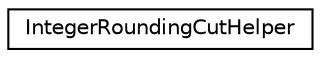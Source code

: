 digraph "Graphical Class Hierarchy"
{
 // LATEX_PDF_SIZE
  edge [fontname="Helvetica",fontsize="10",labelfontname="Helvetica",labelfontsize="10"];
  node [fontname="Helvetica",fontsize="10",shape=record];
  rankdir="LR";
  Node0 [label="IntegerRoundingCutHelper",height=0.2,width=0.4,color="black", fillcolor="white", style="filled",URL="$classoperations__research_1_1sat_1_1_integer_rounding_cut_helper.html",tooltip=" "];
}
